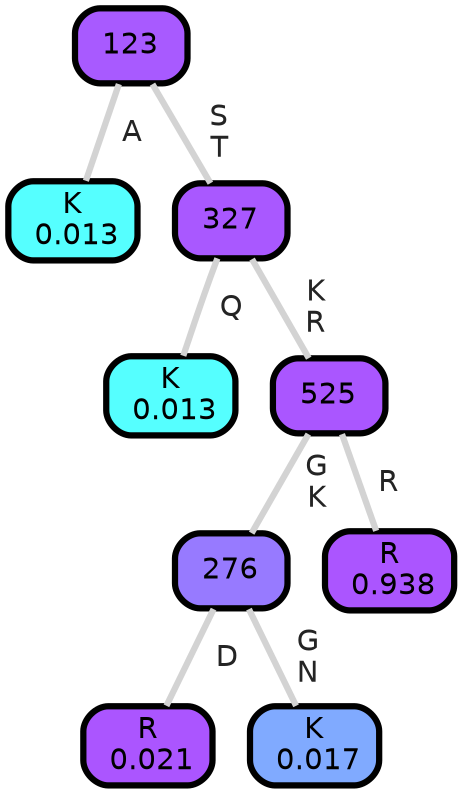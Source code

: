 graph Tree {
node [shape=box, style="filled, rounded",color="black",penwidth="3",fontcolor="black",                 fontname=helvetica] ;
graph [ranksep="0 equally", splines=straight,                 bgcolor=transparent, dpi=200] ;
edge [fontname=helvetica, fontweight=bold,fontcolor=grey14,color=lightgray] ;
0 [label="K
 0.013", fillcolor="#55ffff"] ;
1 [label="123", fillcolor="#a85aff"] ;
2 [label="K
 0.013", fillcolor="#55ffff"] ;
3 [label="327", fillcolor="#a958ff"] ;
4 [label="R
 0.021", fillcolor="#ab55ff"] ;
5 [label="276", fillcolor="#977aff"] ;
6 [label="K
 0.017", fillcolor="#80aaff"] ;
7 [label="525", fillcolor="#aa56ff"] ;
8 [label="R
 0.938", fillcolor="#ab55ff"] ;
1 -- 0 [label=" A",penwidth=3] ;
1 -- 3 [label=" S\n T",penwidth=3] ;
3 -- 2 [label=" Q",penwidth=3] ;
3 -- 7 [label=" K\n R",penwidth=3] ;
5 -- 4 [label=" D",penwidth=3] ;
5 -- 6 [label=" G\n N",penwidth=3] ;
7 -- 5 [label=" G\n K",penwidth=3] ;
7 -- 8 [label=" R",penwidth=3] ;
{rank = same;}}
